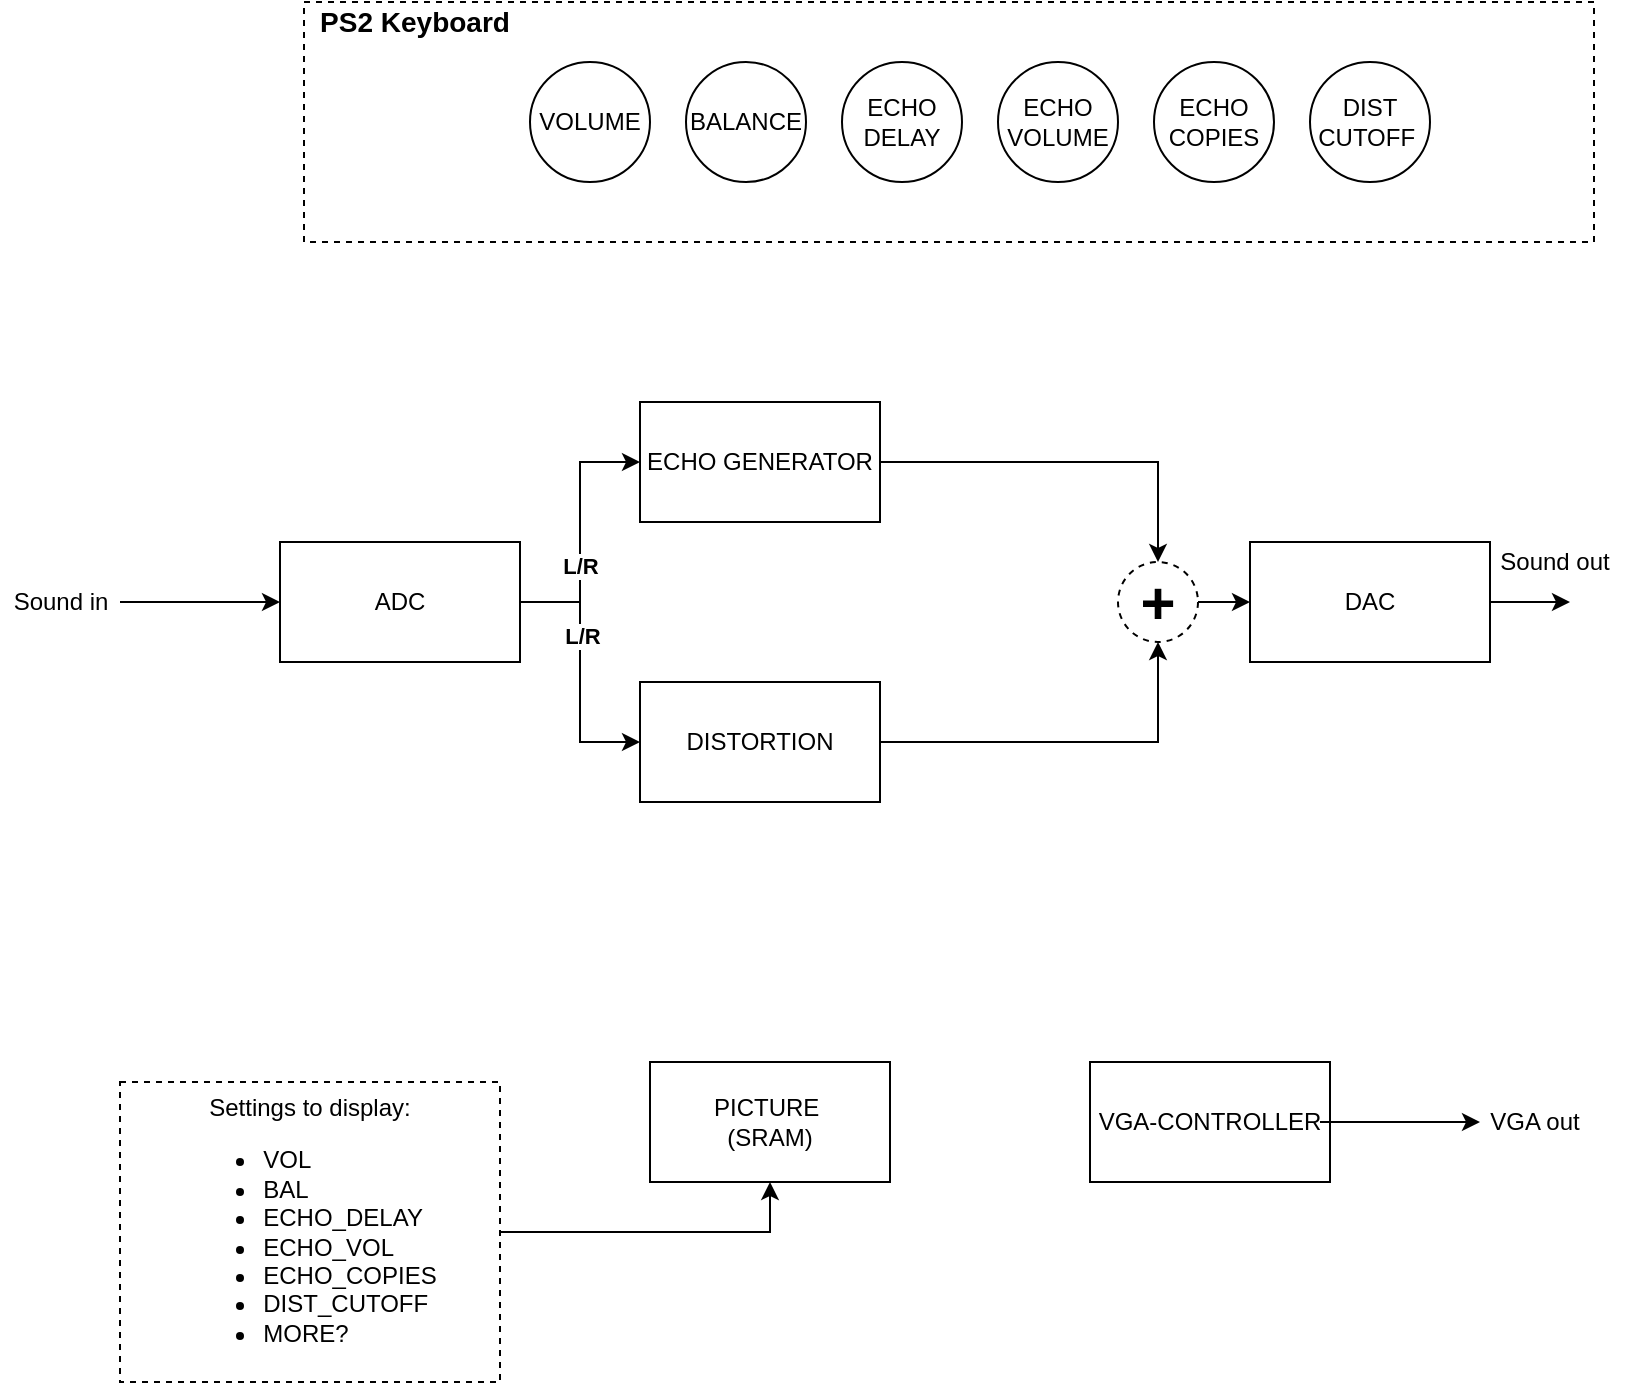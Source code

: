 <mxfile version="13.10.3" type="device"><diagram id="DGm4Tx1q225shhq9VBvE" name="Page-1"><mxGraphModel dx="1550" dy="2036" grid="1" gridSize="10" guides="1" tooltips="1" connect="1" arrows="1" fold="1" page="1" pageScale="1" pageWidth="827" pageHeight="1169" math="0" shadow="0"><root><mxCell id="0"/><mxCell id="1" parent="0"/><mxCell id="tbtLluHw-_tRo9kpk-tv-20" value="" style="whiteSpace=wrap;html=1;dashed=1;labelPosition=left;verticalLabelPosition=top;align=right;verticalAlign=bottom;" vertex="1" parent="1"><mxGeometry x="167" y="-130" width="645" height="120" as="geometry"/></mxCell><mxCell id="tbtLluHw-_tRo9kpk-tv-11" style="edgeStyle=orthogonalEdgeStyle;rounded=0;orthogonalLoop=1;jettySize=auto;html=1;exitX=1;exitY=0.5;exitDx=0;exitDy=0;entryX=0;entryY=0.5;entryDx=0;entryDy=0;" edge="1" parent="1" source="tbtLluHw-_tRo9kpk-tv-1" target="tbtLluHw-_tRo9kpk-tv-9"><mxGeometry relative="1" as="geometry"/></mxCell><mxCell id="tbtLluHw-_tRo9kpk-tv-24" value="&lt;b&gt;L/R&lt;/b&gt;" style="edgeLabel;html=1;align=center;verticalAlign=middle;resizable=0;points=[];" vertex="1" connectable="0" parent="tbtLluHw-_tRo9kpk-tv-11"><mxGeometry x="-0.255" relative="1" as="geometry"><mxPoint as="offset"/></mxGeometry></mxCell><mxCell id="tbtLluHw-_tRo9kpk-tv-12" style="edgeStyle=orthogonalEdgeStyle;rounded=0;orthogonalLoop=1;jettySize=auto;html=1;exitX=1;exitY=0.5;exitDx=0;exitDy=0;entryX=0;entryY=0.5;entryDx=0;entryDy=0;" edge="1" parent="1" source="tbtLluHw-_tRo9kpk-tv-1" target="tbtLluHw-_tRo9kpk-tv-10"><mxGeometry relative="1" as="geometry"><mxPoint x="320" y="280" as="targetPoint"/></mxGeometry></mxCell><mxCell id="tbtLluHw-_tRo9kpk-tv-26" value="&lt;b&gt;L/R&lt;/b&gt;" style="edgeLabel;html=1;align=center;verticalAlign=middle;resizable=0;points=[];" vertex="1" connectable="0" parent="tbtLluHw-_tRo9kpk-tv-12"><mxGeometry x="-0.283" y="1" relative="1" as="geometry"><mxPoint as="offset"/></mxGeometry></mxCell><mxCell id="tbtLluHw-_tRo9kpk-tv-1" value="ADC" style="rounded=0;whiteSpace=wrap;html=1;" vertex="1" parent="1"><mxGeometry x="155" y="140" width="120" height="60" as="geometry"/></mxCell><mxCell id="tbtLluHw-_tRo9kpk-tv-3" value="" style="endArrow=classic;html=1;entryX=0;entryY=0.5;entryDx=0;entryDy=0;" edge="1" parent="1" target="tbtLluHw-_tRo9kpk-tv-1"><mxGeometry width="50" height="50" relative="1" as="geometry"><mxPoint x="75" y="170" as="sourcePoint"/><mxPoint x="495" y="420" as="targetPoint"/></mxGeometry></mxCell><mxCell id="tbtLluHw-_tRo9kpk-tv-4" value="&lt;span&gt;Sound in&lt;/span&gt;" style="text;html=1;align=center;verticalAlign=middle;resizable=0;points=[];autosize=1;" vertex="1" parent="1"><mxGeometry x="15" y="160" width="60" height="20" as="geometry"/></mxCell><mxCell id="tbtLluHw-_tRo9kpk-tv-5" value="VGA-CONTROLLER" style="rounded=0;whiteSpace=wrap;html=1;" vertex="1" parent="1"><mxGeometry x="560" y="400" width="120" height="60" as="geometry"/></mxCell><mxCell id="tbtLluHw-_tRo9kpk-tv-6" value="" style="endArrow=classic;html=1;" edge="1" parent="1"><mxGeometry width="50" height="50" relative="1" as="geometry"><mxPoint x="675" y="430" as="sourcePoint"/><mxPoint x="755" y="430" as="targetPoint"/></mxGeometry></mxCell><mxCell id="tbtLluHw-_tRo9kpk-tv-7" value="VGA out" style="text;html=1;align=center;verticalAlign=middle;resizable=0;points=[];autosize=1;" vertex="1" parent="1"><mxGeometry x="752" y="420" width="60" height="20" as="geometry"/></mxCell><mxCell id="tbtLluHw-_tRo9kpk-tv-8" value="PICTURE&amp;nbsp;&lt;br&gt;(SRAM)" style="rounded=0;whiteSpace=wrap;html=1;" vertex="1" parent="1"><mxGeometry x="340" y="400" width="120" height="60" as="geometry"/></mxCell><mxCell id="tbtLluHw-_tRo9kpk-tv-29" style="edgeStyle=orthogonalEdgeStyle;rounded=0;orthogonalLoop=1;jettySize=auto;html=1;exitX=1;exitY=0.5;exitDx=0;exitDy=0;entryX=0.5;entryY=0;entryDx=0;entryDy=0;" edge="1" parent="1" source="tbtLluHw-_tRo9kpk-tv-9" target="tbtLluHw-_tRo9kpk-tv-27"><mxGeometry relative="1" as="geometry"/></mxCell><mxCell id="tbtLluHw-_tRo9kpk-tv-9" value="ECHO GENERATOR" style="rounded=0;whiteSpace=wrap;html=1;" vertex="1" parent="1"><mxGeometry x="335" y="70" width="120" height="60" as="geometry"/></mxCell><mxCell id="tbtLluHw-_tRo9kpk-tv-28" style="edgeStyle=orthogonalEdgeStyle;rounded=0;orthogonalLoop=1;jettySize=auto;html=1;exitX=1;exitY=0.5;exitDx=0;exitDy=0;entryX=0.5;entryY=1;entryDx=0;entryDy=0;" edge="1" parent="1" source="tbtLluHw-_tRo9kpk-tv-10" target="tbtLluHw-_tRo9kpk-tv-27"><mxGeometry relative="1" as="geometry"/></mxCell><mxCell id="tbtLluHw-_tRo9kpk-tv-10" value="DISTORTION" style="rounded=0;whiteSpace=wrap;html=1;" vertex="1" parent="1"><mxGeometry x="335" y="210" width="120" height="60" as="geometry"/></mxCell><mxCell id="tbtLluHw-_tRo9kpk-tv-13" value="VOLUME" style="ellipse;whiteSpace=wrap;html=1;aspect=fixed;" vertex="1" parent="1"><mxGeometry x="280" y="-100" width="60" height="60" as="geometry"/></mxCell><mxCell id="tbtLluHw-_tRo9kpk-tv-15" value="BALANCE" style="ellipse;whiteSpace=wrap;html=1;aspect=fixed;" vertex="1" parent="1"><mxGeometry x="358" y="-100" width="60" height="60" as="geometry"/></mxCell><mxCell id="tbtLluHw-_tRo9kpk-tv-16" value="ECHO DELAY" style="ellipse;whiteSpace=wrap;html=1;aspect=fixed;" vertex="1" parent="1"><mxGeometry x="436" y="-100" width="60" height="60" as="geometry"/></mxCell><mxCell id="tbtLluHw-_tRo9kpk-tv-17" value="ECHO COPIES" style="ellipse;whiteSpace=wrap;html=1;aspect=fixed;" vertex="1" parent="1"><mxGeometry x="592" y="-100" width="60" height="60" as="geometry"/></mxCell><mxCell id="tbtLluHw-_tRo9kpk-tv-18" value="ECHO VOLUME" style="ellipse;whiteSpace=wrap;html=1;aspect=fixed;" vertex="1" parent="1"><mxGeometry x="514" y="-100" width="60" height="60" as="geometry"/></mxCell><mxCell id="tbtLluHw-_tRo9kpk-tv-19" value="DIST CUTOFF&amp;nbsp;" style="ellipse;whiteSpace=wrap;html=1;aspect=fixed;" vertex="1" parent="1"><mxGeometry x="670" y="-100" width="60" height="60" as="geometry"/></mxCell><mxCell id="tbtLluHw-_tRo9kpk-tv-22" value="&lt;b&gt;&lt;font style=&quot;font-size: 14px&quot;&gt;PS2 Keyboard&lt;/font&gt;&lt;/b&gt;" style="text;html=1;align=center;verticalAlign=middle;resizable=0;points=[];autosize=1;" vertex="1" parent="1"><mxGeometry x="167" y="-130" width="110" height="20" as="geometry"/></mxCell><mxCell id="tbtLluHw-_tRo9kpk-tv-34" style="edgeStyle=orthogonalEdgeStyle;rounded=0;orthogonalLoop=1;jettySize=auto;html=1;entryX=0.5;entryY=1;entryDx=0;entryDy=0;" edge="1" parent="1" source="tbtLluHw-_tRo9kpk-tv-23" target="tbtLluHw-_tRo9kpk-tv-8"><mxGeometry relative="1" as="geometry"/></mxCell><mxCell id="tbtLluHw-_tRo9kpk-tv-23" value="Settings to display:&lt;br&gt;&lt;div style=&quot;text-align: left&quot;&gt;&lt;ul&gt;&lt;li&gt;&lt;span&gt;VOL&lt;/span&gt;&lt;/li&gt;&lt;li&gt;&lt;span&gt;BAL&lt;/span&gt;&lt;/li&gt;&lt;li&gt;&lt;span&gt;ECHO_DELAY&lt;/span&gt;&lt;/li&gt;&lt;li&gt;&lt;span&gt;ECHO_VOL&lt;/span&gt;&lt;/li&gt;&lt;li&gt;&lt;span&gt;ECHO_COPIES&lt;/span&gt;&lt;/li&gt;&lt;li&gt;&lt;span&gt;DIST_CUTOFF&lt;/span&gt;&lt;/li&gt;&lt;li&gt;&lt;span&gt;MORE?&lt;/span&gt;&lt;/li&gt;&lt;/ul&gt;&lt;/div&gt;" style="whiteSpace=wrap;html=1;dashed=1;labelPosition=center;verticalLabelPosition=middle;align=center;verticalAlign=middle;" vertex="1" parent="1"><mxGeometry x="75" y="410" width="190" height="150" as="geometry"/></mxCell><mxCell id="tbtLluHw-_tRo9kpk-tv-31" style="edgeStyle=orthogonalEdgeStyle;rounded=0;orthogonalLoop=1;jettySize=auto;html=1;exitX=1;exitY=0.5;exitDx=0;exitDy=0;" edge="1" parent="1" source="tbtLluHw-_tRo9kpk-tv-27" target="tbtLluHw-_tRo9kpk-tv-30"><mxGeometry relative="1" as="geometry"/></mxCell><mxCell id="tbtLluHw-_tRo9kpk-tv-27" value="&lt;font size=&quot;1&quot;&gt;&lt;b style=&quot;font-size: 30px&quot;&gt;+&lt;/b&gt;&lt;/font&gt;" style="ellipse;whiteSpace=wrap;html=1;aspect=fixed;dashed=1;" vertex="1" parent="1"><mxGeometry x="574" y="150" width="40" height="40" as="geometry"/></mxCell><mxCell id="tbtLluHw-_tRo9kpk-tv-32" style="edgeStyle=orthogonalEdgeStyle;rounded=0;orthogonalLoop=1;jettySize=auto;html=1;exitX=1;exitY=0.5;exitDx=0;exitDy=0;" edge="1" parent="1" source="tbtLluHw-_tRo9kpk-tv-30"><mxGeometry relative="1" as="geometry"><mxPoint x="800" y="170" as="targetPoint"/></mxGeometry></mxCell><mxCell id="tbtLluHw-_tRo9kpk-tv-30" value="DAC" style="rounded=0;whiteSpace=wrap;html=1;" vertex="1" parent="1"><mxGeometry x="640" y="140" width="120" height="60" as="geometry"/></mxCell><mxCell id="tbtLluHw-_tRo9kpk-tv-33" value="Sound out" style="text;html=1;align=center;verticalAlign=middle;resizable=0;points=[];autosize=1;" vertex="1" parent="1"><mxGeometry x="757" y="140" width="70" height="20" as="geometry"/></mxCell></root></mxGraphModel></diagram></mxfile>